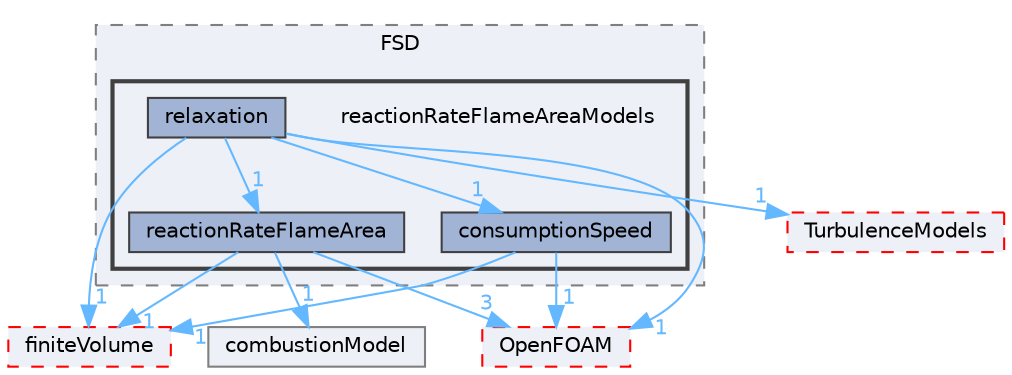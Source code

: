 digraph "src/combustionModels/FSD/reactionRateFlameAreaModels"
{
 // LATEX_PDF_SIZE
  bgcolor="transparent";
  edge [fontname=Helvetica,fontsize=10,labelfontname=Helvetica,labelfontsize=10];
  node [fontname=Helvetica,fontsize=10,shape=box,height=0.2,width=0.4];
  compound=true
  subgraph clusterdir_6967d754ebfcc2eff82755661c465b9f {
    graph [ bgcolor="#edf0f7", pencolor="grey50", label="FSD", fontname=Helvetica,fontsize=10 style="filled,dashed", URL="dir_6967d754ebfcc2eff82755661c465b9f.html",tooltip=""]
  subgraph clusterdir_9c3d91a4b7d61f179fd934e74cf0e426 {
    graph [ bgcolor="#edf0f7", pencolor="grey25", label="", fontname=Helvetica,fontsize=10 style="filled,bold", URL="dir_9c3d91a4b7d61f179fd934e74cf0e426.html",tooltip=""]
    dir_9c3d91a4b7d61f179fd934e74cf0e426 [shape=plaintext, label="reactionRateFlameAreaModels"];
  dir_a01fe7a4239657c61764ef1d84b2ea7b [label="consumptionSpeed", fillcolor="#a2b4d6", color="grey25", style="filled", URL="dir_a01fe7a4239657c61764ef1d84b2ea7b.html",tooltip=""];
  dir_2dacc9fa3aabc968c051eebe3e79b972 [label="reactionRateFlameArea", fillcolor="#a2b4d6", color="grey25", style="filled", URL="dir_2dacc9fa3aabc968c051eebe3e79b972.html",tooltip=""];
  dir_6087b9ce9358f4a5969667c236e56f68 [label="relaxation", fillcolor="#a2b4d6", color="grey25", style="filled", URL="dir_6087b9ce9358f4a5969667c236e56f68.html",tooltip=""];
  }
  }
  dir_9bd15774b555cf7259a6fa18f99fe99b [label="finiteVolume", fillcolor="#edf0f7", color="red", style="filled,dashed", URL="dir_9bd15774b555cf7259a6fa18f99fe99b.html",tooltip=""];
  dir_c5473ff19b20e6ec4dfe5c310b3778a8 [label="OpenFOAM", fillcolor="#edf0f7", color="red", style="filled,dashed", URL="dir_c5473ff19b20e6ec4dfe5c310b3778a8.html",tooltip=""];
  dir_cf7b61e9dee2eed7a2c89936088862b3 [label="combustionModel", fillcolor="#edf0f7", color="grey50", style="filled", URL="dir_cf7b61e9dee2eed7a2c89936088862b3.html",tooltip=""];
  dir_1eda626aeac0f0ad2848c36acaa5d501 [label="TurbulenceModels", fillcolor="#edf0f7", color="red", style="filled,dashed", URL="dir_1eda626aeac0f0ad2848c36acaa5d501.html",tooltip=""];
  dir_a01fe7a4239657c61764ef1d84b2ea7b->dir_9bd15774b555cf7259a6fa18f99fe99b [headlabel="1", labeldistance=1.5 headhref="dir_000663_001387.html" href="dir_000663_001387.html" color="steelblue1" fontcolor="steelblue1"];
  dir_a01fe7a4239657c61764ef1d84b2ea7b->dir_c5473ff19b20e6ec4dfe5c310b3778a8 [headlabel="1", labeldistance=1.5 headhref="dir_000663_002695.html" href="dir_000663_002695.html" color="steelblue1" fontcolor="steelblue1"];
  dir_2dacc9fa3aabc968c051eebe3e79b972->dir_9bd15774b555cf7259a6fa18f99fe99b [headlabel="1", labeldistance=1.5 headhref="dir_003238_001387.html" href="dir_003238_001387.html" color="steelblue1" fontcolor="steelblue1"];
  dir_2dacc9fa3aabc968c051eebe3e79b972->dir_c5473ff19b20e6ec4dfe5c310b3778a8 [headlabel="3", labeldistance=1.5 headhref="dir_003238_002695.html" href="dir_003238_002695.html" color="steelblue1" fontcolor="steelblue1"];
  dir_2dacc9fa3aabc968c051eebe3e79b972->dir_cf7b61e9dee2eed7a2c89936088862b3 [headlabel="1", labeldistance=1.5 headhref="dir_003238_000547.html" href="dir_003238_000547.html" color="steelblue1" fontcolor="steelblue1"];
  dir_6087b9ce9358f4a5969667c236e56f68->dir_1eda626aeac0f0ad2848c36acaa5d501 [headlabel="1", labeldistance=1.5 headhref="dir_003310_004143.html" href="dir_003310_004143.html" color="steelblue1" fontcolor="steelblue1"];
  dir_6087b9ce9358f4a5969667c236e56f68->dir_2dacc9fa3aabc968c051eebe3e79b972 [headlabel="1", labeldistance=1.5 headhref="dir_003310_003238.html" href="dir_003310_003238.html" color="steelblue1" fontcolor="steelblue1"];
  dir_6087b9ce9358f4a5969667c236e56f68->dir_9bd15774b555cf7259a6fa18f99fe99b [headlabel="1", labeldistance=1.5 headhref="dir_003310_001387.html" href="dir_003310_001387.html" color="steelblue1" fontcolor="steelblue1"];
  dir_6087b9ce9358f4a5969667c236e56f68->dir_a01fe7a4239657c61764ef1d84b2ea7b [headlabel="1", labeldistance=1.5 headhref="dir_003310_000663.html" href="dir_003310_000663.html" color="steelblue1" fontcolor="steelblue1"];
  dir_6087b9ce9358f4a5969667c236e56f68->dir_c5473ff19b20e6ec4dfe5c310b3778a8 [headlabel="1", labeldistance=1.5 headhref="dir_003310_002695.html" href="dir_003310_002695.html" color="steelblue1" fontcolor="steelblue1"];
}
